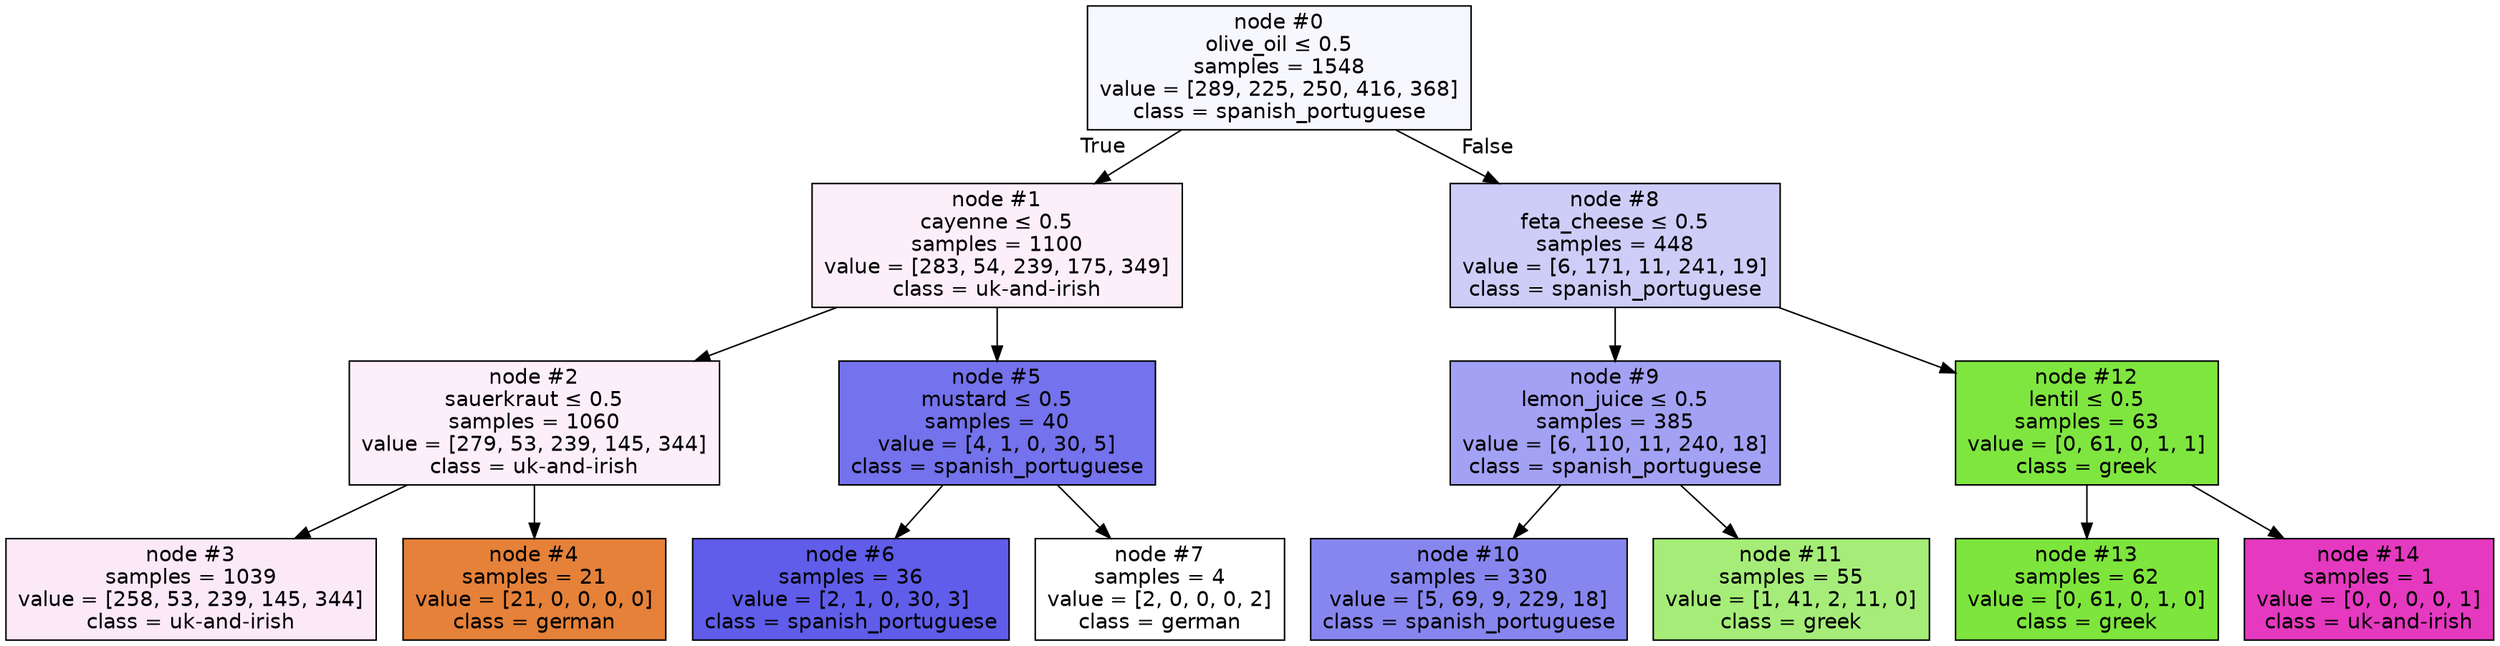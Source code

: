 digraph Tree {
node [shape=box, style="filled", color="black", fontname="helvetica"] ;
edge [fontname="helvetica"] ;
0 [label=<node &#35;0<br/>olive_oil &le; 0.5<br/>samples = 1548<br/>value = [289, 225, 250, 416, 368]<br/>class = spanish_portuguese>, fillcolor="#f7f7fe"] ;
1 [label=<node &#35;1<br/>cayenne &le; 0.5<br/>samples = 1100<br/>value = [283, 54, 239, 175, 349]<br/>class = uk-and-irish>, fillcolor="#fdeffa"] ;
0 -> 1 [labeldistance=2.5, labelangle=45, headlabel="True"] ;
2 [label=<node &#35;2<br/>sauerkraut &le; 0.5<br/>samples = 1060<br/>value = [279, 53, 239, 145, 344]<br/>class = uk-and-irish>, fillcolor="#fdeffa"] ;
1 -> 2 ;
3 [label=<node &#35;3<br/>samples = 1039<br/>value = [258, 53, 239, 145, 344]<br/>class = uk-and-irish>, fillcolor="#fce9f8"] ;
2 -> 3 ;
4 [label=<node &#35;4<br/>samples = 21<br/>value = [21, 0, 0, 0, 0]<br/>class = german>, fillcolor="#e58139"] ;
2 -> 4 ;
5 [label=<node &#35;5<br/>mustard &le; 0.5<br/>samples = 40<br/>value = [4, 1, 0, 30, 5]<br/>class = spanish_portuguese>, fillcolor="#7472ec"] ;
1 -> 5 ;
6 [label=<node &#35;6<br/>samples = 36<br/>value = [2, 1, 0, 30, 3]<br/>class = spanish_portuguese>, fillcolor="#5f5dea"] ;
5 -> 6 ;
7 [label=<node &#35;7<br/>samples = 4<br/>value = [2, 0, 0, 0, 2]<br/>class = german>, fillcolor="#ffffff"] ;
5 -> 7 ;
8 [label=<node &#35;8<br/>feta_cheese &le; 0.5<br/>samples = 448<br/>value = [6, 171, 11, 241, 19]<br/>class = spanish_portuguese>, fillcolor="#cecdf8"] ;
0 -> 8 [labeldistance=2.5, labelangle=-45, headlabel="False"] ;
9 [label=<node &#35;9<br/>lemon_juice &le; 0.5<br/>samples = 385<br/>value = [6, 110, 11, 240, 18]<br/>class = spanish_portuguese>, fillcolor="#a3a1f3"] ;
8 -> 9 ;
10 [label=<node &#35;10<br/>samples = 330<br/>value = [5, 69, 9, 229, 18]<br/>class = spanish_portuguese>, fillcolor="#8786ef"] ;
9 -> 10 ;
11 [label=<node &#35;11<br/>samples = 55<br/>value = [1, 41, 2, 11, 0]<br/>class = greek>, fillcolor="#a5ed78"] ;
9 -> 11 ;
12 [label=<node &#35;12<br/>lentil &le; 0.5<br/>samples = 63<br/>value = [0, 61, 0, 1, 1]<br/>class = greek>, fillcolor="#7fe63f"] ;
8 -> 12 ;
13 [label=<node &#35;13<br/>samples = 62<br/>value = [0, 61, 0, 1, 0]<br/>class = greek>, fillcolor="#7de53c"] ;
12 -> 13 ;
14 [label=<node &#35;14<br/>samples = 1<br/>value = [0, 0, 0, 0, 1]<br/>class = uk-and-irish>, fillcolor="#e539c0"] ;
12 -> 14 ;
}